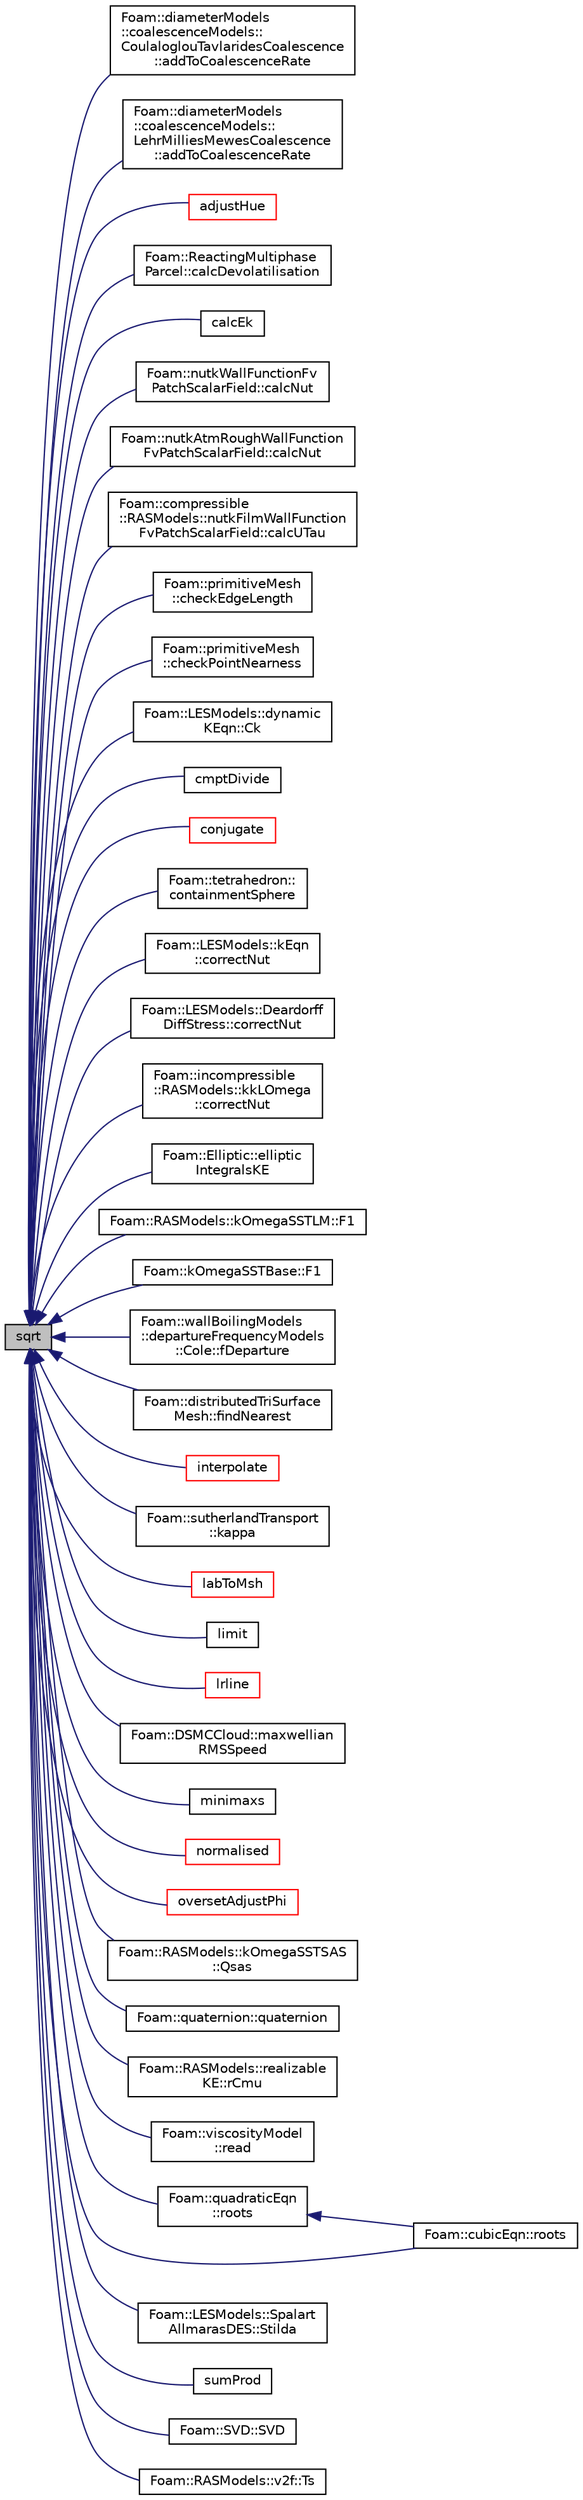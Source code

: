 digraph "sqrt"
{
  bgcolor="transparent";
  edge [fontname="Helvetica",fontsize="10",labelfontname="Helvetica",labelfontsize="10"];
  node [fontname="Helvetica",fontsize="10",shape=record];
  rankdir="LR";
  Node1 [label="sqrt",height=0.2,width=0.4,color="black", fillcolor="grey75", style="filled" fontcolor="black"];
  Node1 -> Node2 [dir="back",color="midnightblue",fontsize="10",style="solid",fontname="Helvetica"];
  Node2 [label="Foam::diameterModels\l::coalescenceModels::\lCoulaloglouTavlaridesCoalescence\l::addToCoalescenceRate",height=0.2,width=0.4,color="black",URL="$classFoam_1_1diameterModels_1_1coalescenceModels_1_1CoulaloglouTavlaridesCoalescence.html#a0a4425cc9fa19c33446c73aa21e8dc7d",tooltip="Add to coalescenceRate. "];
  Node1 -> Node3 [dir="back",color="midnightblue",fontsize="10",style="solid",fontname="Helvetica"];
  Node3 [label="Foam::diameterModels\l::coalescenceModels::\lLehrMilliesMewesCoalescence\l::addToCoalescenceRate",height=0.2,width=0.4,color="black",URL="$classFoam_1_1diameterModels_1_1coalescenceModels_1_1LehrMilliesMewesCoalescence.html#a0a4425cc9fa19c33446c73aa21e8dc7d",tooltip="Add to coalescenceRate. "];
  Node1 -> Node4 [dir="back",color="midnightblue",fontsize="10",style="solid",fontname="Helvetica"];
  Node4 [label="adjustHue",height=0.2,width=0.4,color="red",URL="$namespaceFoam.html#ad5fe02105df55a906865d8304b0ac0fc"];
  Node1 -> Node5 [dir="back",color="midnightblue",fontsize="10",style="solid",fontname="Helvetica"];
  Node5 [label="Foam::ReactingMultiphase\lParcel::calcDevolatilisation",height=0.2,width=0.4,color="black",URL="$classFoam_1_1ReactingMultiphaseParcel.html#ad7c901285cc4aaf8df617a79a3645f3a",tooltip="Calculate Devolatilisation. "];
  Node1 -> Node6 [dir="back",color="midnightblue",fontsize="10",style="solid",fontname="Helvetica"];
  Node6 [label="calcEk",height=0.2,width=0.4,color="black",URL="$namespaceFoam.html#aa112c1580f5856aec5238241e9e47d60"];
  Node1 -> Node7 [dir="back",color="midnightblue",fontsize="10",style="solid",fontname="Helvetica"];
  Node7 [label="Foam::nutkWallFunctionFv\lPatchScalarField::calcNut",height=0.2,width=0.4,color="black",URL="$classFoam_1_1nutkWallFunctionFvPatchScalarField.html#a0de861b523c0bb1dcf5f0bd1e44efb54",tooltip="Calculate the turbulence viscosity. "];
  Node1 -> Node8 [dir="back",color="midnightblue",fontsize="10",style="solid",fontname="Helvetica"];
  Node8 [label="Foam::nutkAtmRoughWallFunction\lFvPatchScalarField::calcNut",height=0.2,width=0.4,color="black",URL="$classFoam_1_1nutkAtmRoughWallFunctionFvPatchScalarField.html#a3d7b33c5eb572bc4684ad4c690a762b8",tooltip="Calculate the turbulence viscosity. "];
  Node1 -> Node9 [dir="back",color="midnightblue",fontsize="10",style="solid",fontname="Helvetica"];
  Node9 [label="Foam::compressible\l::RASModels::nutkFilmWallFunction\lFvPatchScalarField::calcUTau",height=0.2,width=0.4,color="black",URL="$classFoam_1_1compressible_1_1RASModels_1_1nutkFilmWallFunctionFvPatchScalarField.html#a1531610b3f6b7efe703bfbecd07f0b66",tooltip="Calculate the friction velocity. "];
  Node1 -> Node10 [dir="back",color="midnightblue",fontsize="10",style="solid",fontname="Helvetica"];
  Node10 [label="Foam::primitiveMesh\l::checkEdgeLength",height=0.2,width=0.4,color="black",URL="$classFoam_1_1primitiveMesh.html#a145e84d8bfb7889e6d5ec9031dd24b76",tooltip="Check edge length. "];
  Node1 -> Node11 [dir="back",color="midnightblue",fontsize="10",style="solid",fontname="Helvetica"];
  Node11 [label="Foam::primitiveMesh\l::checkPointNearness",height=0.2,width=0.4,color="black",URL="$classFoam_1_1primitiveMesh.html#a9df83be965ed44cae70466b2ad8efe58",tooltip="Check for point-point-nearness,. "];
  Node1 -> Node12 [dir="back",color="midnightblue",fontsize="10",style="solid",fontname="Helvetica"];
  Node12 [label="Foam::LESModels::dynamic\lKEqn::Ck",height=0.2,width=0.4,color="black",URL="$classFoam_1_1LESModels_1_1dynamicKEqn.html#a3a7bd2d493a357d538f43df66ad7ad68",tooltip="Calculate Ck by filtering the velocity field U. "];
  Node1 -> Node13 [dir="back",color="midnightblue",fontsize="10",style="solid",fontname="Helvetica"];
  Node13 [label="cmptDivide",height=0.2,width=0.4,color="black",URL="$namespaceFoam.html#aeaa17ff7e175d52a0882f96b55a475db"];
  Node1 -> Node14 [dir="back",color="midnightblue",fontsize="10",style="solid",fontname="Helvetica"];
  Node14 [label="conjugate",height=0.2,width=0.4,color="red",URL="$namespaceFoam.html#ad09d60e9d059b4444d1c703dd7f19ea5",tooltip="Return the conjugate of the given quaternion. "];
  Node1 -> Node15 [dir="back",color="midnightblue",fontsize="10",style="solid",fontname="Helvetica"];
  Node15 [label="Foam::tetrahedron::\lcontainmentSphere",height=0.2,width=0.4,color="black",URL="$classFoam_1_1tetrahedron.html#a98235773e9056665aabcb40cb3b9110c",tooltip="Return (min)containment sphere, i.e. the smallest sphere with. "];
  Node1 -> Node16 [dir="back",color="midnightblue",fontsize="10",style="solid",fontname="Helvetica"];
  Node16 [label="Foam::LESModels::kEqn\l::correctNut",height=0.2,width=0.4,color="black",URL="$classFoam_1_1LESModels_1_1kEqn.html#aaffe89433f18f1ee4137486e19219448"];
  Node1 -> Node17 [dir="back",color="midnightblue",fontsize="10",style="solid",fontname="Helvetica"];
  Node17 [label="Foam::LESModels::Deardorff\lDiffStress::correctNut",height=0.2,width=0.4,color="black",URL="$classFoam_1_1LESModels_1_1DeardorffDiffStress.html#aaffe89433f18f1ee4137486e19219448",tooltip="Update the eddy-viscosity. "];
  Node1 -> Node18 [dir="back",color="midnightblue",fontsize="10",style="solid",fontname="Helvetica"];
  Node18 [label="Foam::incompressible\l::RASModels::kkLOmega\l::correctNut",height=0.2,width=0.4,color="black",URL="$classFoam_1_1incompressible_1_1RASModels_1_1kkLOmega.html#aaffe89433f18f1ee4137486e19219448"];
  Node1 -> Node19 [dir="back",color="midnightblue",fontsize="10",style="solid",fontname="Helvetica"];
  Node19 [label="Foam::Elliptic::elliptic\lIntegralsKE",height=0.2,width=0.4,color="black",URL="$namespaceFoam_1_1Elliptic.html#a44a1900ee3daf376a7bf1caa84955ee6"];
  Node1 -> Node20 [dir="back",color="midnightblue",fontsize="10",style="solid",fontname="Helvetica"];
  Node20 [label="Foam::RASModels::kOmegaSSTLM::F1",height=0.2,width=0.4,color="black",URL="$classFoam_1_1RASModels_1_1kOmegaSSTLM.html#af2f548f86baaafff6547622b0e8c797a",tooltip="Modified form of the k-omega SST F1 function. "];
  Node1 -> Node21 [dir="back",color="midnightblue",fontsize="10",style="solid",fontname="Helvetica"];
  Node21 [label="Foam::kOmegaSSTBase::F1",height=0.2,width=0.4,color="black",URL="$classFoam_1_1kOmegaSSTBase.html#af2f548f86baaafff6547622b0e8c797a"];
  Node1 -> Node22 [dir="back",color="midnightblue",fontsize="10",style="solid",fontname="Helvetica"];
  Node22 [label="Foam::wallBoilingModels\l::departureFrequencyModels\l::Cole::fDeparture",height=0.2,width=0.4,color="black",URL="$classFoam_1_1wallBoilingModels_1_1departureFrequencyModels_1_1Cole.html#ab6f3ce8e7e6ed9d5cb35a08579ecc666",tooltip="Calculate and return the bubble departure frequency. "];
  Node1 -> Node23 [dir="back",color="midnightblue",fontsize="10",style="solid",fontname="Helvetica"];
  Node23 [label="Foam::distributedTriSurface\lMesh::findNearest",height=0.2,width=0.4,color="black",URL="$classFoam_1_1distributedTriSurfaceMesh.html#ad64c821f48b189f0be09244ae2037fdc"];
  Node1 -> Node24 [dir="back",color="midnightblue",fontsize="10",style="solid",fontname="Helvetica"];
  Node24 [label="interpolate",height=0.2,width=0.4,color="red",URL="$namespaceFoam.html#aba5fff183ec42758b0944abeabec41ea"];
  Node1 -> Node25 [dir="back",color="midnightblue",fontsize="10",style="solid",fontname="Helvetica"];
  Node25 [label="Foam::sutherlandTransport\l::kappa",height=0.2,width=0.4,color="black",URL="$classFoam_1_1sutherlandTransport.html#ade885edc7c55d70ee36aebd5b3d666e9",tooltip="Thermal conductivity [W/mK]. "];
  Node1 -> Node26 [dir="back",color="midnightblue",fontsize="10",style="solid",fontname="Helvetica"];
  Node26 [label="labToMsh",height=0.2,width=0.4,color="red",URL="$namespaceFoam.html#a55c4f3b390206db7813fb0eb3376fa26",tooltip="Convert to special polar version of CIELAB. "];
  Node1 -> Node27 [dir="back",color="midnightblue",fontsize="10",style="solid",fontname="Helvetica"];
  Node27 [label="limit",height=0.2,width=0.4,color="black",URL="$namespaceFoam.html#acb41175625b51c39d0759ed786128ee0"];
  Node1 -> Node28 [dir="back",color="midnightblue",fontsize="10",style="solid",fontname="Helvetica"];
  Node28 [label="lrline",height=0.2,width=0.4,color="red",URL="$geompack_8H.html#a11552411107462b23641a61cc03058e2"];
  Node1 -> Node29 [dir="back",color="midnightblue",fontsize="10",style="solid",fontname="Helvetica"];
  Node29 [label="Foam::DSMCCloud::maxwellian\lRMSSpeed",height=0.2,width=0.4,color="black",URL="$classFoam_1_1DSMCCloud.html#a6079147bfd827970b3c6c039c0466a46"];
  Node1 -> Node30 [dir="back",color="midnightblue",fontsize="10",style="solid",fontname="Helvetica"];
  Node30 [label="minimaxs",height=0.2,width=0.4,color="black",URL="$namespaceFoam.html#a337e5a818a61385c6b44a6e3c164760a"];
  Node1 -> Node31 [dir="back",color="midnightblue",fontsize="10",style="solid",fontname="Helvetica"];
  Node31 [label="normalised",height=0.2,width=0.4,color="red",URL="$namespaceFoam.html#ae8b6429f5bc023d52cf48615ed13f578"];
  Node1 -> Node32 [dir="back",color="midnightblue",fontsize="10",style="solid",fontname="Helvetica"];
  Node32 [label="oversetAdjustPhi",height=0.2,width=0.4,color="red",URL="$namespaceFoam.html#a0cc0f021263c6ba24e82d65900a4c294",tooltip="Adjust the balance of fluxes to obey continuity. "];
  Node1 -> Node33 [dir="back",color="midnightblue",fontsize="10",style="solid",fontname="Helvetica"];
  Node33 [label="Foam::RASModels::kOmegaSSTSAS\l::Qsas",height=0.2,width=0.4,color="black",URL="$classFoam_1_1RASModels_1_1kOmegaSSTSAS.html#ac3b4c74f2974a74ce3eb6e8ae15f738e",tooltip="SAS omega source. "];
  Node1 -> Node34 [dir="back",color="midnightblue",fontsize="10",style="solid",fontname="Helvetica"];
  Node34 [label="Foam::quaternion::quaternion",height=0.2,width=0.4,color="black",URL="$classFoam_1_1quaternion.html#a8f94ac73bfefe57484b6fbb7a1461160",tooltip="Construct a real quaternion from the given scalar part, the vector part = zero. "];
  Node1 -> Node35 [dir="back",color="midnightblue",fontsize="10",style="solid",fontname="Helvetica"];
  Node35 [label="Foam::RASModels::realizable\lKE::rCmu",height=0.2,width=0.4,color="black",URL="$classFoam_1_1RASModels_1_1realizableKE.html#a1068a692df4f337ad061061d4c6b380d"];
  Node1 -> Node36 [dir="back",color="midnightblue",fontsize="10",style="solid",fontname="Helvetica"];
  Node36 [label="Foam::viscosityModel\l::read",height=0.2,width=0.4,color="black",URL="$classFoam_1_1viscosityModel.html#af5af8741714c81b5fafbf9eaea75abdb",tooltip="Read transportProperties dictionary. "];
  Node1 -> Node37 [dir="back",color="midnightblue",fontsize="10",style="solid",fontname="Helvetica"];
  Node37 [label="Foam::quadraticEqn\l::roots",height=0.2,width=0.4,color="black",URL="$classFoam_1_1quadraticEqn.html#a3712ceb32b47bfcb1ef1843da167098f",tooltip="Get the roots. "];
  Node37 -> Node38 [dir="back",color="midnightblue",fontsize="10",style="solid",fontname="Helvetica"];
  Node38 [label="Foam::cubicEqn::roots",height=0.2,width=0.4,color="black",URL="$classFoam_1_1cubicEqn.html#a2fa09dffd36e0606bc255750a34184fc",tooltip="Get the roots. "];
  Node1 -> Node38 [dir="back",color="midnightblue",fontsize="10",style="solid",fontname="Helvetica"];
  Node1 -> Node39 [dir="back",color="midnightblue",fontsize="10",style="solid",fontname="Helvetica"];
  Node39 [label="Foam::LESModels::Spalart\lAllmarasDES::Stilda",height=0.2,width=0.4,color="black",URL="$classFoam_1_1LESModels_1_1SpalartAllmarasDES.html#aca4720318e859643e16c4ad2fa68b957"];
  Node1 -> Node40 [dir="back",color="midnightblue",fontsize="10",style="solid",fontname="Helvetica"];
  Node40 [label="sumProd",height=0.2,width=0.4,color="black",URL="$namespaceFoam.html#a93e6930f789f21705c721dc592817713",tooltip="Sum product. "];
  Node1 -> Node41 [dir="back",color="midnightblue",fontsize="10",style="solid",fontname="Helvetica"];
  Node41 [label="Foam::SVD::SVD",height=0.2,width=0.4,color="black",URL="$classFoam_1_1SVD.html#a940b7544844440cd3405fc856a6d9d42",tooltip="Construct from a rectangular Matrix. "];
  Node1 -> Node42 [dir="back",color="midnightblue",fontsize="10",style="solid",fontname="Helvetica"];
  Node42 [label="Foam::RASModels::v2f::Ts",height=0.2,width=0.4,color="black",URL="$classFoam_1_1RASModels_1_1v2f.html#a25bf88d35f96727ea678030eb5b7c612",tooltip="Return time scale, Ts. "];
}
